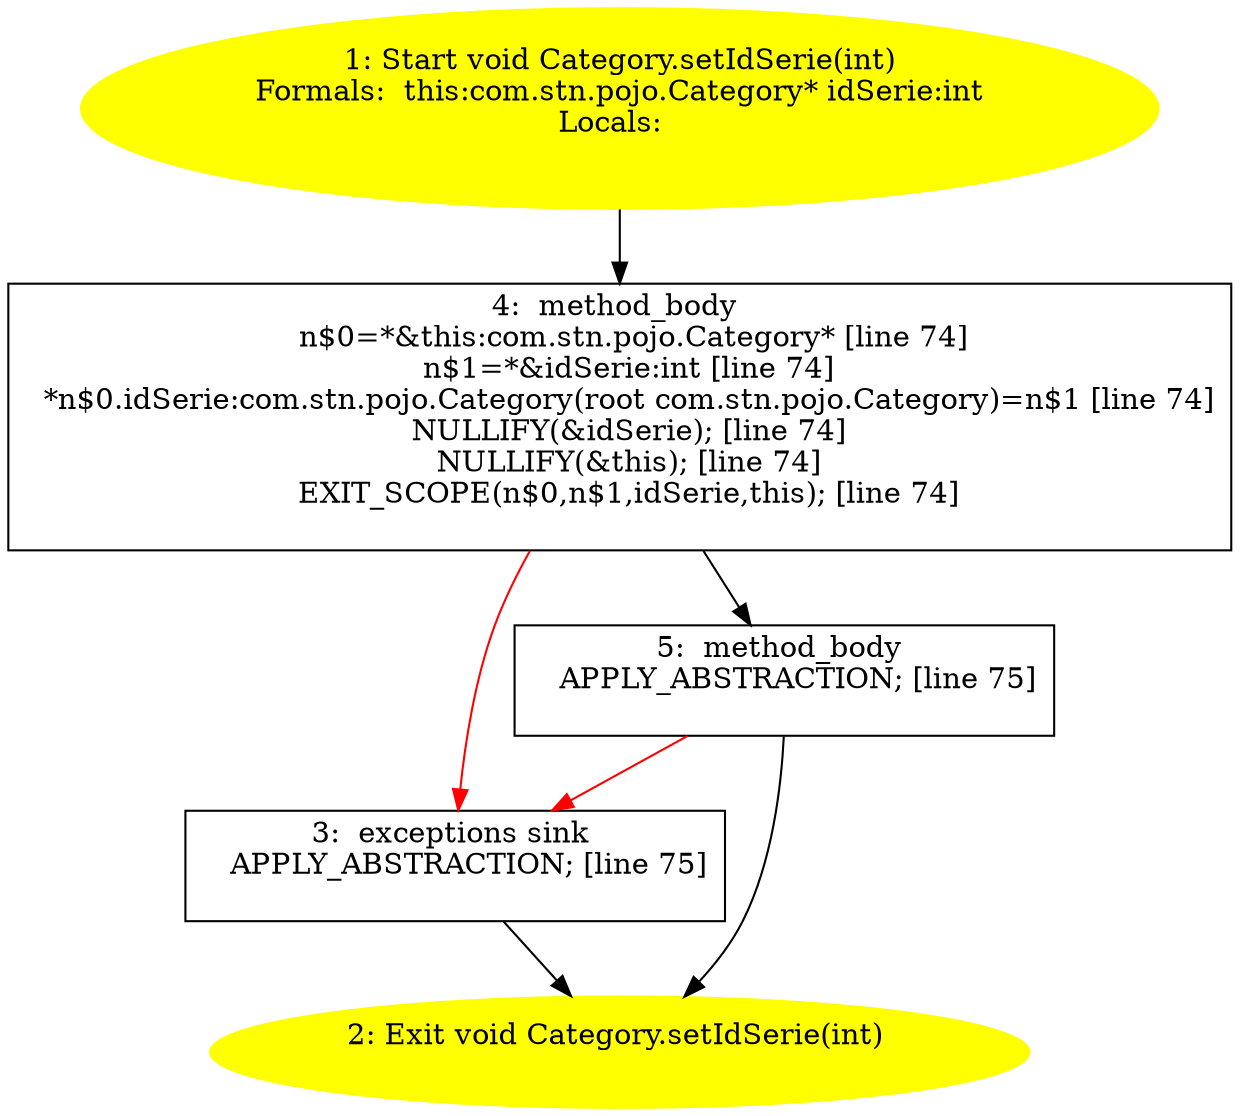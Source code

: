 /* @generated */
digraph cfg {
"com.stn.pojo.Category.setIdSerie(int):void.7c84f4229014f04e0d3f960075dfadfa_1" [label="1: Start void Category.setIdSerie(int)\nFormals:  this:com.stn.pojo.Category* idSerie:int\nLocals:  \n  " color=yellow style=filled]
	

	 "com.stn.pojo.Category.setIdSerie(int):void.7c84f4229014f04e0d3f960075dfadfa_1" -> "com.stn.pojo.Category.setIdSerie(int):void.7c84f4229014f04e0d3f960075dfadfa_4" ;
"com.stn.pojo.Category.setIdSerie(int):void.7c84f4229014f04e0d3f960075dfadfa_2" [label="2: Exit void Category.setIdSerie(int) \n  " color=yellow style=filled]
	

"com.stn.pojo.Category.setIdSerie(int):void.7c84f4229014f04e0d3f960075dfadfa_3" [label="3:  exceptions sink \n   APPLY_ABSTRACTION; [line 75]\n " shape="box"]
	

	 "com.stn.pojo.Category.setIdSerie(int):void.7c84f4229014f04e0d3f960075dfadfa_3" -> "com.stn.pojo.Category.setIdSerie(int):void.7c84f4229014f04e0d3f960075dfadfa_2" ;
"com.stn.pojo.Category.setIdSerie(int):void.7c84f4229014f04e0d3f960075dfadfa_4" [label="4:  method_body \n   n$0=*&this:com.stn.pojo.Category* [line 74]\n  n$1=*&idSerie:int [line 74]\n  *n$0.idSerie:com.stn.pojo.Category(root com.stn.pojo.Category)=n$1 [line 74]\n  NULLIFY(&idSerie); [line 74]\n  NULLIFY(&this); [line 74]\n  EXIT_SCOPE(n$0,n$1,idSerie,this); [line 74]\n " shape="box"]
	

	 "com.stn.pojo.Category.setIdSerie(int):void.7c84f4229014f04e0d3f960075dfadfa_4" -> "com.stn.pojo.Category.setIdSerie(int):void.7c84f4229014f04e0d3f960075dfadfa_5" ;
	 "com.stn.pojo.Category.setIdSerie(int):void.7c84f4229014f04e0d3f960075dfadfa_4" -> "com.stn.pojo.Category.setIdSerie(int):void.7c84f4229014f04e0d3f960075dfadfa_3" [color="red" ];
"com.stn.pojo.Category.setIdSerie(int):void.7c84f4229014f04e0d3f960075dfadfa_5" [label="5:  method_body \n   APPLY_ABSTRACTION; [line 75]\n " shape="box"]
	

	 "com.stn.pojo.Category.setIdSerie(int):void.7c84f4229014f04e0d3f960075dfadfa_5" -> "com.stn.pojo.Category.setIdSerie(int):void.7c84f4229014f04e0d3f960075dfadfa_2" ;
	 "com.stn.pojo.Category.setIdSerie(int):void.7c84f4229014f04e0d3f960075dfadfa_5" -> "com.stn.pojo.Category.setIdSerie(int):void.7c84f4229014f04e0d3f960075dfadfa_3" [color="red" ];
}
